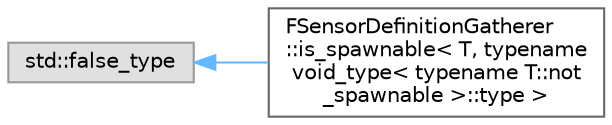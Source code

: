 digraph "类继承关系图"
{
 // INTERACTIVE_SVG=YES
 // LATEX_PDF_SIZE
  bgcolor="transparent";
  edge [fontname=Helvetica,fontsize=10,labelfontname=Helvetica,labelfontsize=10];
  node [fontname=Helvetica,fontsize=10,shape=box,height=0.2,width=0.4];
  rankdir="LR";
  Node0 [id="Node000000",label="std::false_type",height=0.2,width=0.4,color="grey60", fillcolor="#E0E0E0", style="filled",tooltip=" "];
  Node0 -> Node1 [id="edge334_Node000000_Node000001",dir="back",color="steelblue1",style="solid",tooltip=" "];
  Node1 [id="Node000001",label="FSensorDefinitionGatherer\l::is_spawnable\< T, typename\l void_type\< typename T::not\l_spawnable \>::type \>",height=0.2,width=0.4,color="grey40", fillcolor="white", style="filled",URL="$d3/dbe/structFSensorDefinitionGatherer_1_1is__spawnable_3_01T_00_01typename_01void__type_3_01typename_062569ce9bdf24f5ca2602fb8d8ac72fc.html",tooltip=" "];
}
